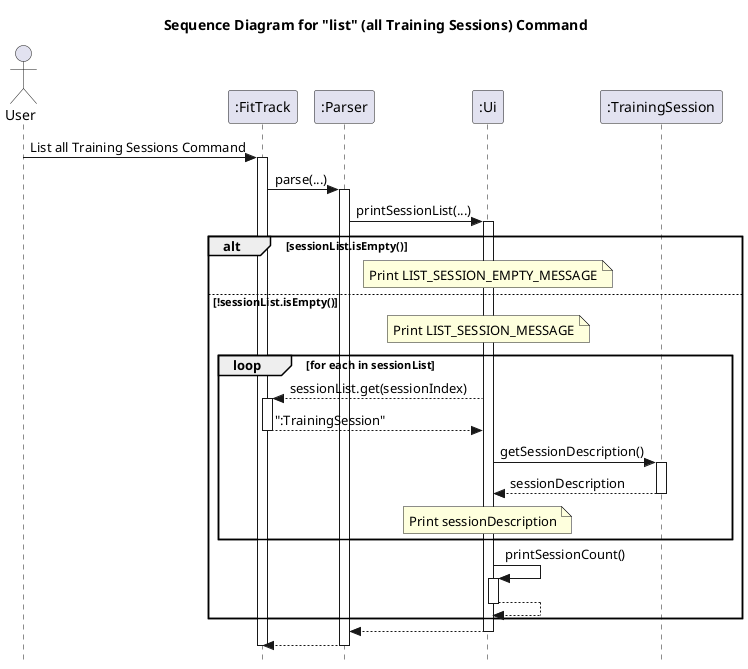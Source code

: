 @startuml
title Sequence Diagram for "list" (all Training Sessions) Command
skinparam style strictuml

actor User
participant ":FitTrack"
participant ":Parser"
participant ":Ui"
participant ":TrainingSession"

User -> ":FitTrack": List all Training Sessions Command
activate ":FitTrack"
":FitTrack" -> ":Parser": parse(...)
activate ":Parser"
":Parser" -> ":Ui": printSessionList(...)

activate ":Ui"

alt sessionList.isEmpty()
    note over ":Ui"
        Print LIST_SESSION_EMPTY_MESSAGE
    end note
else !sessionList.isEmpty()
    note over ":Ui"
        Print LIST_SESSION_MESSAGE
    end note
    loop for each in sessionList
        ":Ui" --> ":FitTrack": sessionList.get(sessionIndex)
        activate ":FitTrack"
        ":FitTrack" --> ":Ui": ":TrainingSession"
        deactivate ":FitTrack"

        ":Ui" -> ":TrainingSession": getSessionDescription()
        activate ":TrainingSession"
        ":TrainingSession" --> ":Ui": sessionDescription
        deactivate ":TrainingSession"

        note over ":Ui"
            Print sessionDescription
        end note
    end
    ":Ui" -> ":Ui": printSessionCount()
    activate ":Ui"
    ":Ui" --> ":Ui"
    deactivate ":Ui"
end
":Ui" --> ":Parser"
deactivate ":Ui"
":Parser" --> ":FitTrack"
deactivate ":Parser"
deactivate ":FitTrack"

@enduml
